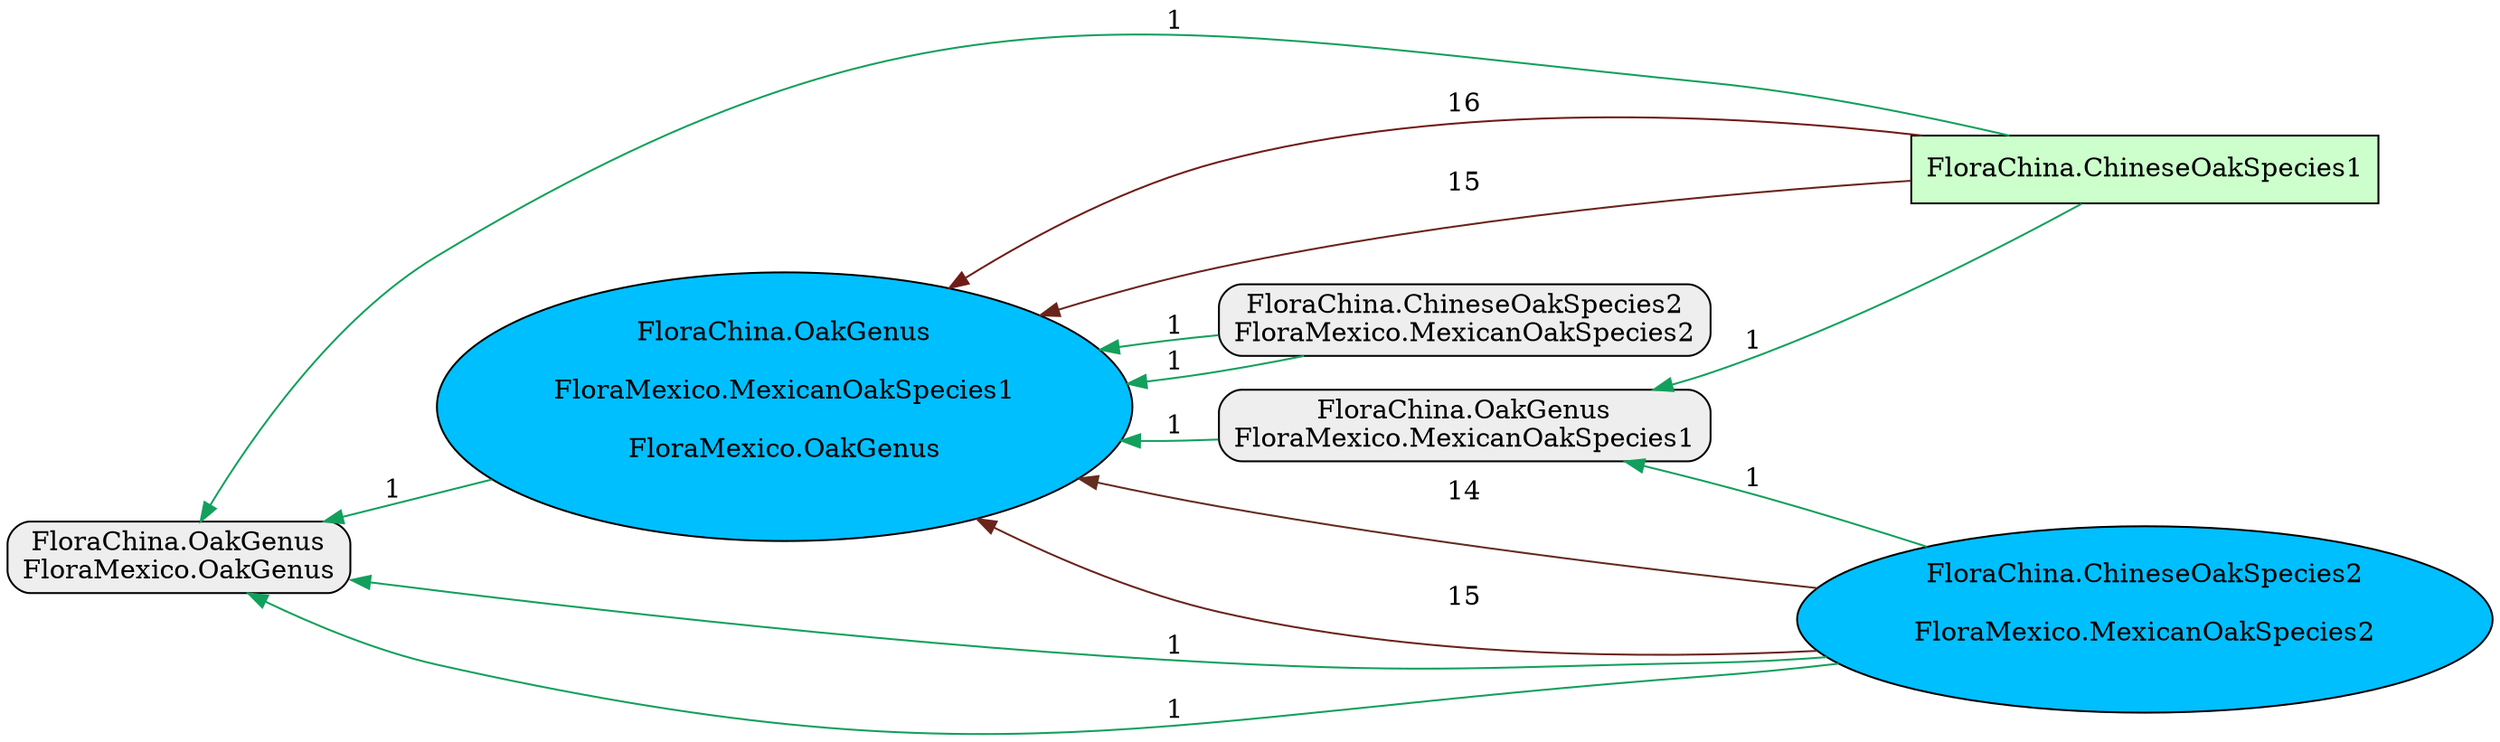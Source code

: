 digraph {

rankdir = RL

"FloraChina.ChineseOakSpecies1" [shape=box style="filled" fillcolor="#CCFFCC"]
"FloraChina.ChineseOakSpecies2\nFloraMexico.MexicanOakSpecies2" [shape=box style="filled,rounded" fillcolor="#EEEEEE"]
"FloraChina.OakGenus\nFloraMexico.MexicanOakSpecies1" [shape=box style="filled,rounded" fillcolor="#EEEEEE"]
"FloraChina.OakGenus\nFloraMexico.OakGenus" [shape=box style="filled,rounded" fillcolor="#EEEEEE"]
"FloraChina.ChineseOakSpecies2\n\nFloraMexico.MexicanOakSpecies2\n\n" [shape=oval style="filled,rounded" fillcolor="#00BFFF"]
"FloraChina.OakGenus\n\nFloraMexico.MexicanOakSpecies1\n\nFloraMexico.OakGenus\n\n" [shape=oval style="filled,rounded" fillcolor="#00BFFF"]
"FloraChina.ChineseOakSpecies1" -> "FloraChina.OakGenus\n\nFloraMexico.MexicanOakSpecies1\n\nFloraMexico.OakGenus\n\n" [style=filled,label=15,color="#6a241b"];
"FloraChina.ChineseOakSpecies1" -> "FloraChina.OakGenus\nFloraMexico.MexicanOakSpecies1" [style=filled,label=1,color="#12a05c"];
"FloraChina.ChineseOakSpecies1" -> "FloraChina.OakGenus\nFloraMexico.OakGenus" [style=filled,label=1,color="#12a05c"];
"FloraChina.ChineseOakSpecies1" -> "FloraChina.OakGenus\n\nFloraMexico.MexicanOakSpecies1\n\nFloraMexico.OakGenus\n\n" [style=filled,label=16,color="#701b17"];
"FloraChina.ChineseOakSpecies2\n\nFloraMexico.MexicanOakSpecies2\n\n" -> "FloraChina.OakGenus\n\nFloraMexico.MexicanOakSpecies1\n\nFloraMexico.OakGenus\n\n" [style=filled,label=14,color="#632d20"];
"FloraChina.ChineseOakSpecies2\n\nFloraMexico.MexicanOakSpecies2\n\n" -> "FloraChina.OakGenus\nFloraMexico.MexicanOakSpecies1" [style=filled,label=1,color="#12a05c"];
"FloraChina.ChineseOakSpecies2\n\nFloraMexico.MexicanOakSpecies2\n\n" -> "FloraChina.OakGenus\nFloraMexico.OakGenus" [style=filled,label=1,color="#12a05c"];
"FloraChina.ChineseOakSpecies2\nFloraMexico.MexicanOakSpecies2" -> "FloraChina.OakGenus\n\nFloraMexico.MexicanOakSpecies1\n\nFloraMexico.OakGenus\n\n" [style=filled,label=1,color="#12a05c"];
"FloraChina.ChineseOakSpecies2\nFloraMexico.MexicanOakSpecies2" -> "FloraChina.OakGenus\n\nFloraMexico.MexicanOakSpecies1\n\nFloraMexico.OakGenus\n\n" [style=filled,label=1,color="#12a05c"];
"FloraChina.OakGenus\nFloraMexico.MexicanOakSpecies1" -> "FloraChina.OakGenus\n\nFloraMexico.MexicanOakSpecies1\n\nFloraMexico.OakGenus\n\n" [style=filled,label=1,color="#12a05c"];
"FloraChina.OakGenus\n\nFloraMexico.MexicanOakSpecies1\n\nFloraMexico.OakGenus\n\n" -> "FloraChina.OakGenus\nFloraMexico.OakGenus" [style=filled,label=1,color="#12a05c"];
"FloraChina.ChineseOakSpecies2\n\nFloraMexico.MexicanOakSpecies2\n\n" -> "FloraChina.OakGenus\nFloraMexico.OakGenus" [style=filled,label=1,color="#12a05c"];
"FloraChina.ChineseOakSpecies2\n\nFloraMexico.MexicanOakSpecies2\n\n" -> "FloraChina.OakGenus\n\nFloraMexico.MexicanOakSpecies1\n\nFloraMexico.OakGenus\n\n" [style=filled,label=15,color="#6a241b"];
}
